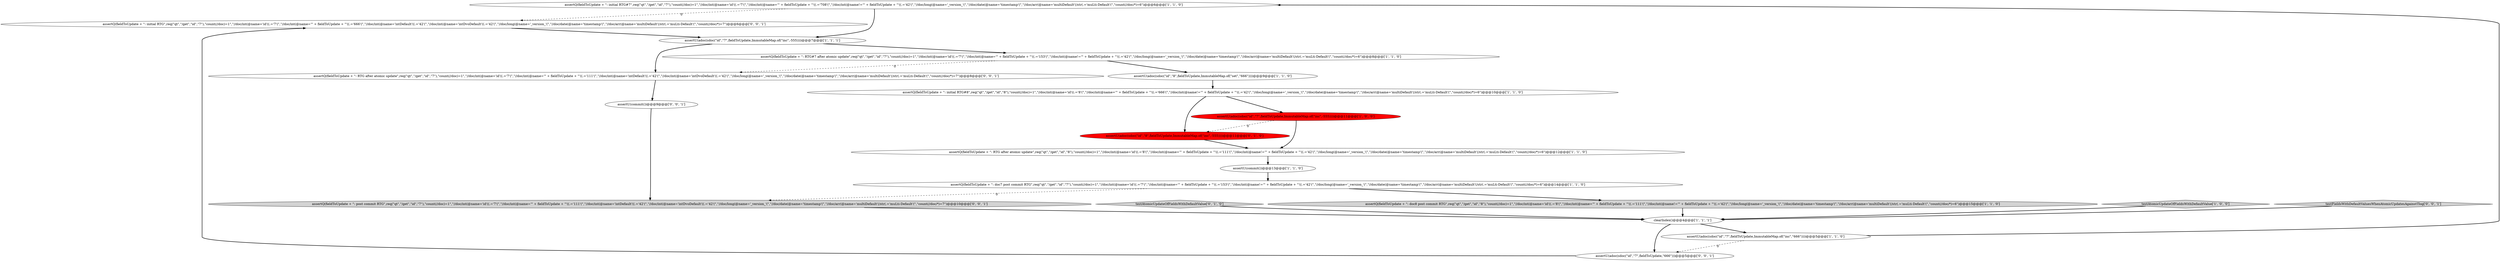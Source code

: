 digraph {
10 [style = filled, label = "assertQ(fieldToUpdate + \": initial RTG#7\",req(\"qt\",\"/get\",\"id\",\"7\"),\"count(//doc)=1\",\"//doc/int(@name='id'((.='7'(\",\"//doc/int(@name='\" + fieldToUpdate + \"'((.='708'(\",\"//doc/int(@name!='\" + fieldToUpdate + \"'((.='42'(\",\"//doc/long(@name='_version_'(\",\"//doc/date(@name='timestamp'(\",\"//doc/arr(@name='multiDefault'(/str(.='muLti-Default'(\",\"count(//doc/*)=6\")@@@6@@@['1', '1', '0']", fillcolor = white, shape = ellipse image = "AAA0AAABBB1BBB"];
15 [style = filled, label = "assertQ(fieldToUpdate + \": RTG after atomic update\",req(\"qt\",\"/get\",\"id\",\"7\"),\"count(//doc)=1\",\"//doc/int(@name='id'((.='7'(\",\"//doc/int(@name='\" + fieldToUpdate + \"'((.='111'(\",\"//doc/int(@name='intDefault'((.='42'(\",\"//doc/int(@name='intDvoDefault'((.='42'(\",\"//doc/long(@name='_version_'(\",\"//doc/date(@name='timestamp'(\",\"//doc/arr(@name='multiDefault'(/str(.='muLti-Default'(\",\"count(//doc/*)=7\")@@@8@@@['0', '0', '1']", fillcolor = white, shape = ellipse image = "AAA0AAABBB3BBB"];
18 [style = filled, label = "assertQ(fieldToUpdate + \": initial RTG\",req(\"qt\",\"/get\",\"id\",\"7\"),\"count(//doc)=1\",\"//doc/int(@name='id'((.='7'(\",\"//doc/int(@name='\" + fieldToUpdate + \"'((.='666'(\",\"//doc/int(@name='intDefault'((.='42'(\",\"//doc/int(@name='intDvoDefault'((.='42'(\",\"//doc/long(@name='_version_'(\",\"//doc/date(@name='timestamp'(\",\"//doc/arr(@name='multiDefault'(/str(.='muLti-Default'(\",\"count(//doc/*)=7\")@@@6@@@['0', '0', '1']", fillcolor = white, shape = ellipse image = "AAA0AAABBB3BBB"];
16 [style = filled, label = "testFieldsWithDefaultValuesWhenAtomicUpdatesAgainstTlog['0', '0', '1']", fillcolor = lightgray, shape = diamond image = "AAA0AAABBB3BBB"];
7 [style = filled, label = "assertU(adoc(sdoc(\"id\",\"7\",fieldToUpdate,ImmutableMap.of(\"inc\",-555))))@@@11@@@['1', '0', '0']", fillcolor = red, shape = ellipse image = "AAA1AAABBB1BBB"];
19 [style = filled, label = "assertU(adoc(sdoc(\"id\",\"7\",fieldToUpdate,\"666\")))@@@5@@@['0', '0', '1']", fillcolor = white, shape = ellipse image = "AAA0AAABBB3BBB"];
5 [style = filled, label = "assertU(adoc(sdoc(\"id\",\"7\",fieldToUpdate,ImmutableMap.of(\"inc\",\"666\"))))@@@5@@@['1', '1', '0']", fillcolor = white, shape = ellipse image = "AAA0AAABBB1BBB"];
14 [style = filled, label = "assertU(adoc(sdoc(\"id\",\"8\",fieldToUpdate,ImmutableMap.of(\"inc\",-555))))@@@11@@@['0', '1', '0']", fillcolor = red, shape = ellipse image = "AAA1AAABBB2BBB"];
2 [style = filled, label = "clearIndex()@@@4@@@['1', '1', '1']", fillcolor = white, shape = ellipse image = "AAA0AAABBB1BBB"];
4 [style = filled, label = "assertQ(fieldToUpdate + \": RTG#7 after atomic update\",req(\"qt\",\"/get\",\"id\",\"7\"),\"count(//doc)=1\",\"//doc/int(@name='id'((.='7'(\",\"//doc/int(@name='\" + fieldToUpdate + \"'((.='153'(\",\"//doc/int(@name!='\" + fieldToUpdate + \"'((.='42'(\",\"//doc/long(@name='_version_'(\",\"//doc/date(@name='timestamp'(\",\"//doc/arr(@name='multiDefault'(/str(.='muLti-Default'(\",\"count(//doc/*)=6\")@@@8@@@['1', '1', '0']", fillcolor = white, shape = ellipse image = "AAA0AAABBB1BBB"];
11 [style = filled, label = "assertU(adoc(sdoc(\"id\",\"7\",fieldToUpdate,ImmutableMap.of(\"inc\",-555))))@@@7@@@['1', '1', '1']", fillcolor = white, shape = ellipse image = "AAA0AAABBB1BBB"];
12 [style = filled, label = "assertQ(fieldToUpdate + \": doc8 post commit RTG\",req(\"qt\",\"/get\",\"id\",\"8\"),\"count(//doc)=1\",\"//doc/int(@name='id'((.='8'(\",\"//doc/int(@name='\" + fieldToUpdate + \"'((.='111'(\",\"//doc/int(@name!='\" + fieldToUpdate + \"'((.='42'(\",\"//doc/long(@name='_version_'(\",\"//doc/date(@name='timestamp'(\",\"//doc/arr(@name='multiDefault'(/str(.='muLti-Default'(\",\"count(//doc/*)=6\")@@@15@@@['1', '1', '0']", fillcolor = lightgray, shape = ellipse image = "AAA0AAABBB1BBB"];
6 [style = filled, label = "assertQ(fieldToUpdate + \": initial RTG#8\",req(\"qt\",\"/get\",\"id\",\"8\"),\"count(//doc)=1\",\"//doc/int(@name='id'((.='8'(\",\"//doc/int(@name='\" + fieldToUpdate + \"'((.='666'(\",\"//doc/int(@name!='\" + fieldToUpdate + \"'((.='42'(\",\"//doc/long(@name='_version_'(\",\"//doc/date(@name='timestamp'(\",\"//doc/arr(@name='multiDefault'(/str(.='muLti-Default'(\",\"count(//doc/*)=6\")@@@10@@@['1', '1', '0']", fillcolor = white, shape = ellipse image = "AAA0AAABBB1BBB"];
13 [style = filled, label = "testAtomicUpdateOfFieldsWithDefaultValue['0', '1', '0']", fillcolor = lightgray, shape = diamond image = "AAA0AAABBB2BBB"];
0 [style = filled, label = "assertU(adoc(sdoc(\"id\",\"8\",fieldToUpdate,ImmutableMap.of(\"set\",\"666\"))))@@@9@@@['1', '1', '0']", fillcolor = white, shape = ellipse image = "AAA0AAABBB1BBB"];
20 [style = filled, label = "assertU(commit())@@@9@@@['0', '0', '1']", fillcolor = white, shape = ellipse image = "AAA0AAABBB3BBB"];
9 [style = filled, label = "assertQ(fieldToUpdate + \": RTG after atomic update\",req(\"qt\",\"/get\",\"id\",\"8\"),\"count(//doc)=1\",\"//doc/int(@name='id'((.='8'(\",\"//doc/int(@name='\" + fieldToUpdate + \"'((.='111'(\",\"//doc/int(@name!='\" + fieldToUpdate + \"'((.='42'(\",\"//doc/long(@name='_version_'(\",\"//doc/date(@name='timestamp'(\",\"//doc/arr(@name='multiDefault'(/str(.='muLti-Default'(\",\"count(//doc/*)=6\")@@@12@@@['1', '1', '0']", fillcolor = white, shape = ellipse image = "AAA0AAABBB1BBB"];
8 [style = filled, label = "assertQ(fieldToUpdate + \": doc7 post commit RTG\",req(\"qt\",\"/get\",\"id\",\"7\"),\"count(//doc)=1\",\"//doc/int(@name='id'((.='7'(\",\"//doc/int(@name='\" + fieldToUpdate + \"'((.='153'(\",\"//doc/int(@name!='\" + fieldToUpdate + \"'((.='42'(\",\"//doc/long(@name='_version_'(\",\"//doc/date(@name='timestamp'(\",\"//doc/arr(@name='multiDefault'(/str(.='muLti-Default'(\",\"count(//doc/*)=6\")@@@14@@@['1', '1', '0']", fillcolor = white, shape = ellipse image = "AAA0AAABBB1BBB"];
17 [style = filled, label = "assertQ(fieldToUpdate + \": post commit RTG\",req(\"qt\",\"/get\",\"id\",\"7\"),\"count(//doc)=1\",\"//doc/int(@name='id'((.='7'(\",\"//doc/int(@name='\" + fieldToUpdate + \"'((.='111'(\",\"//doc/int(@name='intDefault'((.='42'(\",\"//doc/int(@name='intDvoDefault'((.='42'(\",\"//doc/long(@name='_version_'(\",\"//doc/date(@name='timestamp'(\",\"//doc/arr(@name='multiDefault'(/str(.='muLti-Default'(\",\"count(//doc/*)=7\")@@@10@@@['0', '0', '1']", fillcolor = lightgray, shape = ellipse image = "AAA0AAABBB3BBB"];
1 [style = filled, label = "testAtomicUpdateOfFieldsWithDefaultValue['1', '0', '0']", fillcolor = lightgray, shape = diamond image = "AAA0AAABBB1BBB"];
3 [style = filled, label = "assertU(commit())@@@13@@@['1', '1', '0']", fillcolor = white, shape = ellipse image = "AAA0AAABBB1BBB"];
5->10 [style = bold, label=""];
19->18 [style = bold, label=""];
2->19 [style = bold, label=""];
20->17 [style = bold, label=""];
0->6 [style = bold, label=""];
7->14 [style = dashed, label="0"];
11->4 [style = bold, label=""];
18->11 [style = bold, label=""];
16->2 [style = bold, label=""];
11->15 [style = bold, label=""];
4->0 [style = bold, label=""];
6->14 [style = bold, label=""];
7->9 [style = bold, label=""];
12->2 [style = bold, label=""];
17->2 [style = bold, label=""];
15->20 [style = bold, label=""];
3->8 [style = bold, label=""];
4->15 [style = dashed, label="0"];
9->3 [style = bold, label=""];
8->17 [style = dashed, label="0"];
14->9 [style = bold, label=""];
1->2 [style = bold, label=""];
6->7 [style = bold, label=""];
5->19 [style = dashed, label="0"];
8->12 [style = bold, label=""];
10->18 [style = dashed, label="0"];
2->5 [style = bold, label=""];
13->2 [style = bold, label=""];
10->11 [style = bold, label=""];
}
